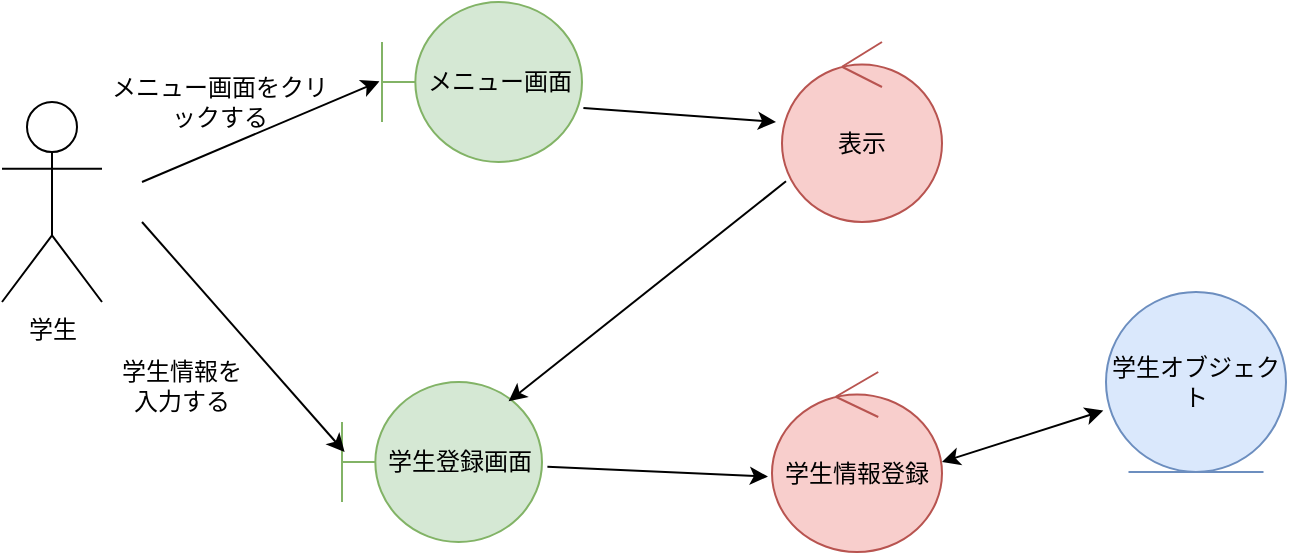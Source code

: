 <mxfile version="28.2.1">
  <diagram id="oGxF6eXHC-T6GBhbiOQn" name="ページ1">
    <mxGraphModel dx="786" dy="498" grid="1" gridSize="10" guides="1" tooltips="1" connect="1" arrows="1" fold="1" page="1" pageScale="1" pageWidth="827" pageHeight="1169" math="0" shadow="0">
      <root>
        <mxCell id="0" />
        <mxCell id="1" parent="0" />
        <mxCell id="j-Vtjt26cpnxTgErVdjl-1" value="学生" style="shape=umlActor;verticalLabelPosition=bottom;verticalAlign=top;html=1;" vertex="1" parent="1">
          <mxGeometry x="60" y="90" width="50" height="100" as="geometry" />
        </mxCell>
        <mxCell id="j-Vtjt26cpnxTgErVdjl-2" value="メニュー画面" style="shape=umlBoundary;whiteSpace=wrap;html=1;fillColor=#d5e8d4;strokeColor=#82b366;" vertex="1" parent="1">
          <mxGeometry x="250" y="40" width="100" height="80" as="geometry" />
        </mxCell>
        <mxCell id="j-Vtjt26cpnxTgErVdjl-3" value="表示" style="ellipse;shape=umlControl;whiteSpace=wrap;html=1;fillColor=#f8cecc;strokeColor=#b85450;" vertex="1" parent="1">
          <mxGeometry x="450" y="60" width="80" height="90" as="geometry" />
        </mxCell>
        <mxCell id="j-Vtjt26cpnxTgErVdjl-4" value="学生登録画面" style="shape=umlBoundary;whiteSpace=wrap;html=1;fillColor=#d5e8d4;strokeColor=#82b366;" vertex="1" parent="1">
          <mxGeometry x="230" y="230" width="100" height="80" as="geometry" />
        </mxCell>
        <mxCell id="j-Vtjt26cpnxTgErVdjl-5" value="学生情報登録" style="ellipse;shape=umlControl;whiteSpace=wrap;html=1;fillColor=#f8cecc;strokeColor=#b85450;" vertex="1" parent="1">
          <mxGeometry x="445" y="225" width="85" height="90" as="geometry" />
        </mxCell>
        <mxCell id="j-Vtjt26cpnxTgErVdjl-7" value="" style="endArrow=classic;html=1;rounded=0;entryX=-0.013;entryY=0.496;entryDx=0;entryDy=0;entryPerimeter=0;" edge="1" parent="1" target="j-Vtjt26cpnxTgErVdjl-2">
          <mxGeometry width="50" height="50" relative="1" as="geometry">
            <mxPoint x="130" y="130" as="sourcePoint" />
            <mxPoint x="430" y="240" as="targetPoint" />
          </mxGeometry>
        </mxCell>
        <mxCell id="j-Vtjt26cpnxTgErVdjl-8" value="メニュー画面をクリックする" style="rounded=0;whiteSpace=wrap;html=1;fillColor=none;strokeColor=none;" vertex="1" parent="1">
          <mxGeometry x="109" y="60" width="120" height="60" as="geometry" />
        </mxCell>
        <mxCell id="j-Vtjt26cpnxTgErVdjl-9" value="" style="endArrow=classic;html=1;rounded=0;exitX=1.007;exitY=0.663;exitDx=0;exitDy=0;exitPerimeter=0;" edge="1" parent="1" source="j-Vtjt26cpnxTgErVdjl-2">
          <mxGeometry width="50" height="50" relative="1" as="geometry">
            <mxPoint x="380" y="290" as="sourcePoint" />
            <mxPoint x="447" y="100" as="targetPoint" />
          </mxGeometry>
        </mxCell>
        <mxCell id="j-Vtjt26cpnxTgErVdjl-10" value="" style="endArrow=classic;html=1;rounded=0;entryX=0.013;entryY=0.438;entryDx=0;entryDy=0;entryPerimeter=0;" edge="1" parent="1" target="j-Vtjt26cpnxTgErVdjl-4">
          <mxGeometry width="50" height="50" relative="1" as="geometry">
            <mxPoint x="130" y="150" as="sourcePoint" />
            <mxPoint x="430" y="240" as="targetPoint" />
          </mxGeometry>
        </mxCell>
        <mxCell id="j-Vtjt26cpnxTgErVdjl-11" value="学生情報を入力する" style="rounded=0;whiteSpace=wrap;html=1;strokeColor=none;fillColor=none;" vertex="1" parent="1">
          <mxGeometry x="115" y="202" width="70" height="60" as="geometry" />
        </mxCell>
        <mxCell id="j-Vtjt26cpnxTgErVdjl-12" value="" style="endArrow=classic;html=1;rounded=0;exitX=0.025;exitY=0.774;exitDx=0;exitDy=0;exitPerimeter=0;entryX=0.833;entryY=0.121;entryDx=0;entryDy=0;entryPerimeter=0;" edge="1" parent="1" source="j-Vtjt26cpnxTgErVdjl-3" target="j-Vtjt26cpnxTgErVdjl-4">
          <mxGeometry width="50" height="50" relative="1" as="geometry">
            <mxPoint x="380" y="290" as="sourcePoint" />
            <mxPoint x="430" y="240" as="targetPoint" />
          </mxGeometry>
        </mxCell>
        <mxCell id="j-Vtjt26cpnxTgErVdjl-13" value="" style="endArrow=classic;html=1;rounded=0;exitX=1.027;exitY=0.529;exitDx=0;exitDy=0;exitPerimeter=0;entryX=-0.024;entryY=0.581;entryDx=0;entryDy=0;entryPerimeter=0;" edge="1" parent="1" source="j-Vtjt26cpnxTgErVdjl-4" target="j-Vtjt26cpnxTgErVdjl-5">
          <mxGeometry width="50" height="50" relative="1" as="geometry">
            <mxPoint x="380" y="290" as="sourcePoint" />
            <mxPoint x="430" y="240" as="targetPoint" />
          </mxGeometry>
        </mxCell>
        <mxCell id="j-Vtjt26cpnxTgErVdjl-14" value="学生オブジェクト" style="ellipse;shape=umlEntity;whiteSpace=wrap;html=1;fillColor=#dae8fc;strokeColor=#6c8ebf;" vertex="1" parent="1">
          <mxGeometry x="612" y="185" width="90" height="90" as="geometry" />
        </mxCell>
        <mxCell id="j-Vtjt26cpnxTgErVdjl-15" value="" style="endArrow=classic;startArrow=classic;html=1;rounded=0;entryX=-0.015;entryY=0.659;entryDx=0;entryDy=0;entryPerimeter=0;" edge="1" parent="1" target="j-Vtjt26cpnxTgErVdjl-14">
          <mxGeometry width="50" height="50" relative="1" as="geometry">
            <mxPoint x="530" y="270" as="sourcePoint" />
            <mxPoint x="500" y="240" as="targetPoint" />
          </mxGeometry>
        </mxCell>
      </root>
    </mxGraphModel>
  </diagram>
</mxfile>

